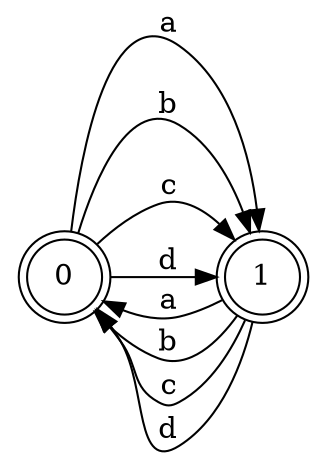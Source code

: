 digraph n2_1 {
__start0 [label="" shape="none"];

rankdir=LR;
size="8,5";

s0 [style="rounded,filled", color="black", fillcolor="white" shape="doublecircle", label="0"];
s1 [style="rounded,filled", color="black", fillcolor="white" shape="doublecircle", label="1"];
s0 -> s1 [label="a"];
s0 -> s1 [label="b"];
s0 -> s1 [label="c"];
s0 -> s1 [label="d"];
s1 -> s0 [label="a"];
s1 -> s0 [label="b"];
s1 -> s0 [label="c"];
s1 -> s0 [label="d"];

}